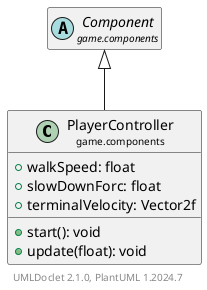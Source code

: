 @startuml
    set namespaceSeparator none
    hide empty fields
    hide empty methods

    class "<size:14>PlayerController\n<size:10>game.components" as game.components.PlayerController [[PlayerController.html]] {
        +walkSpeed: float
        +slowDownForc: float
        +terminalVelocity: Vector2f
        +start(): void
        +update(float): void
    }

    abstract class "<size:14>Component\n<size:10>game.components" as game.components.Component [[Component.html]]

    game.components.Component <|-- game.components.PlayerController

    center footer UMLDoclet 2.1.0, PlantUML %version()
@enduml
